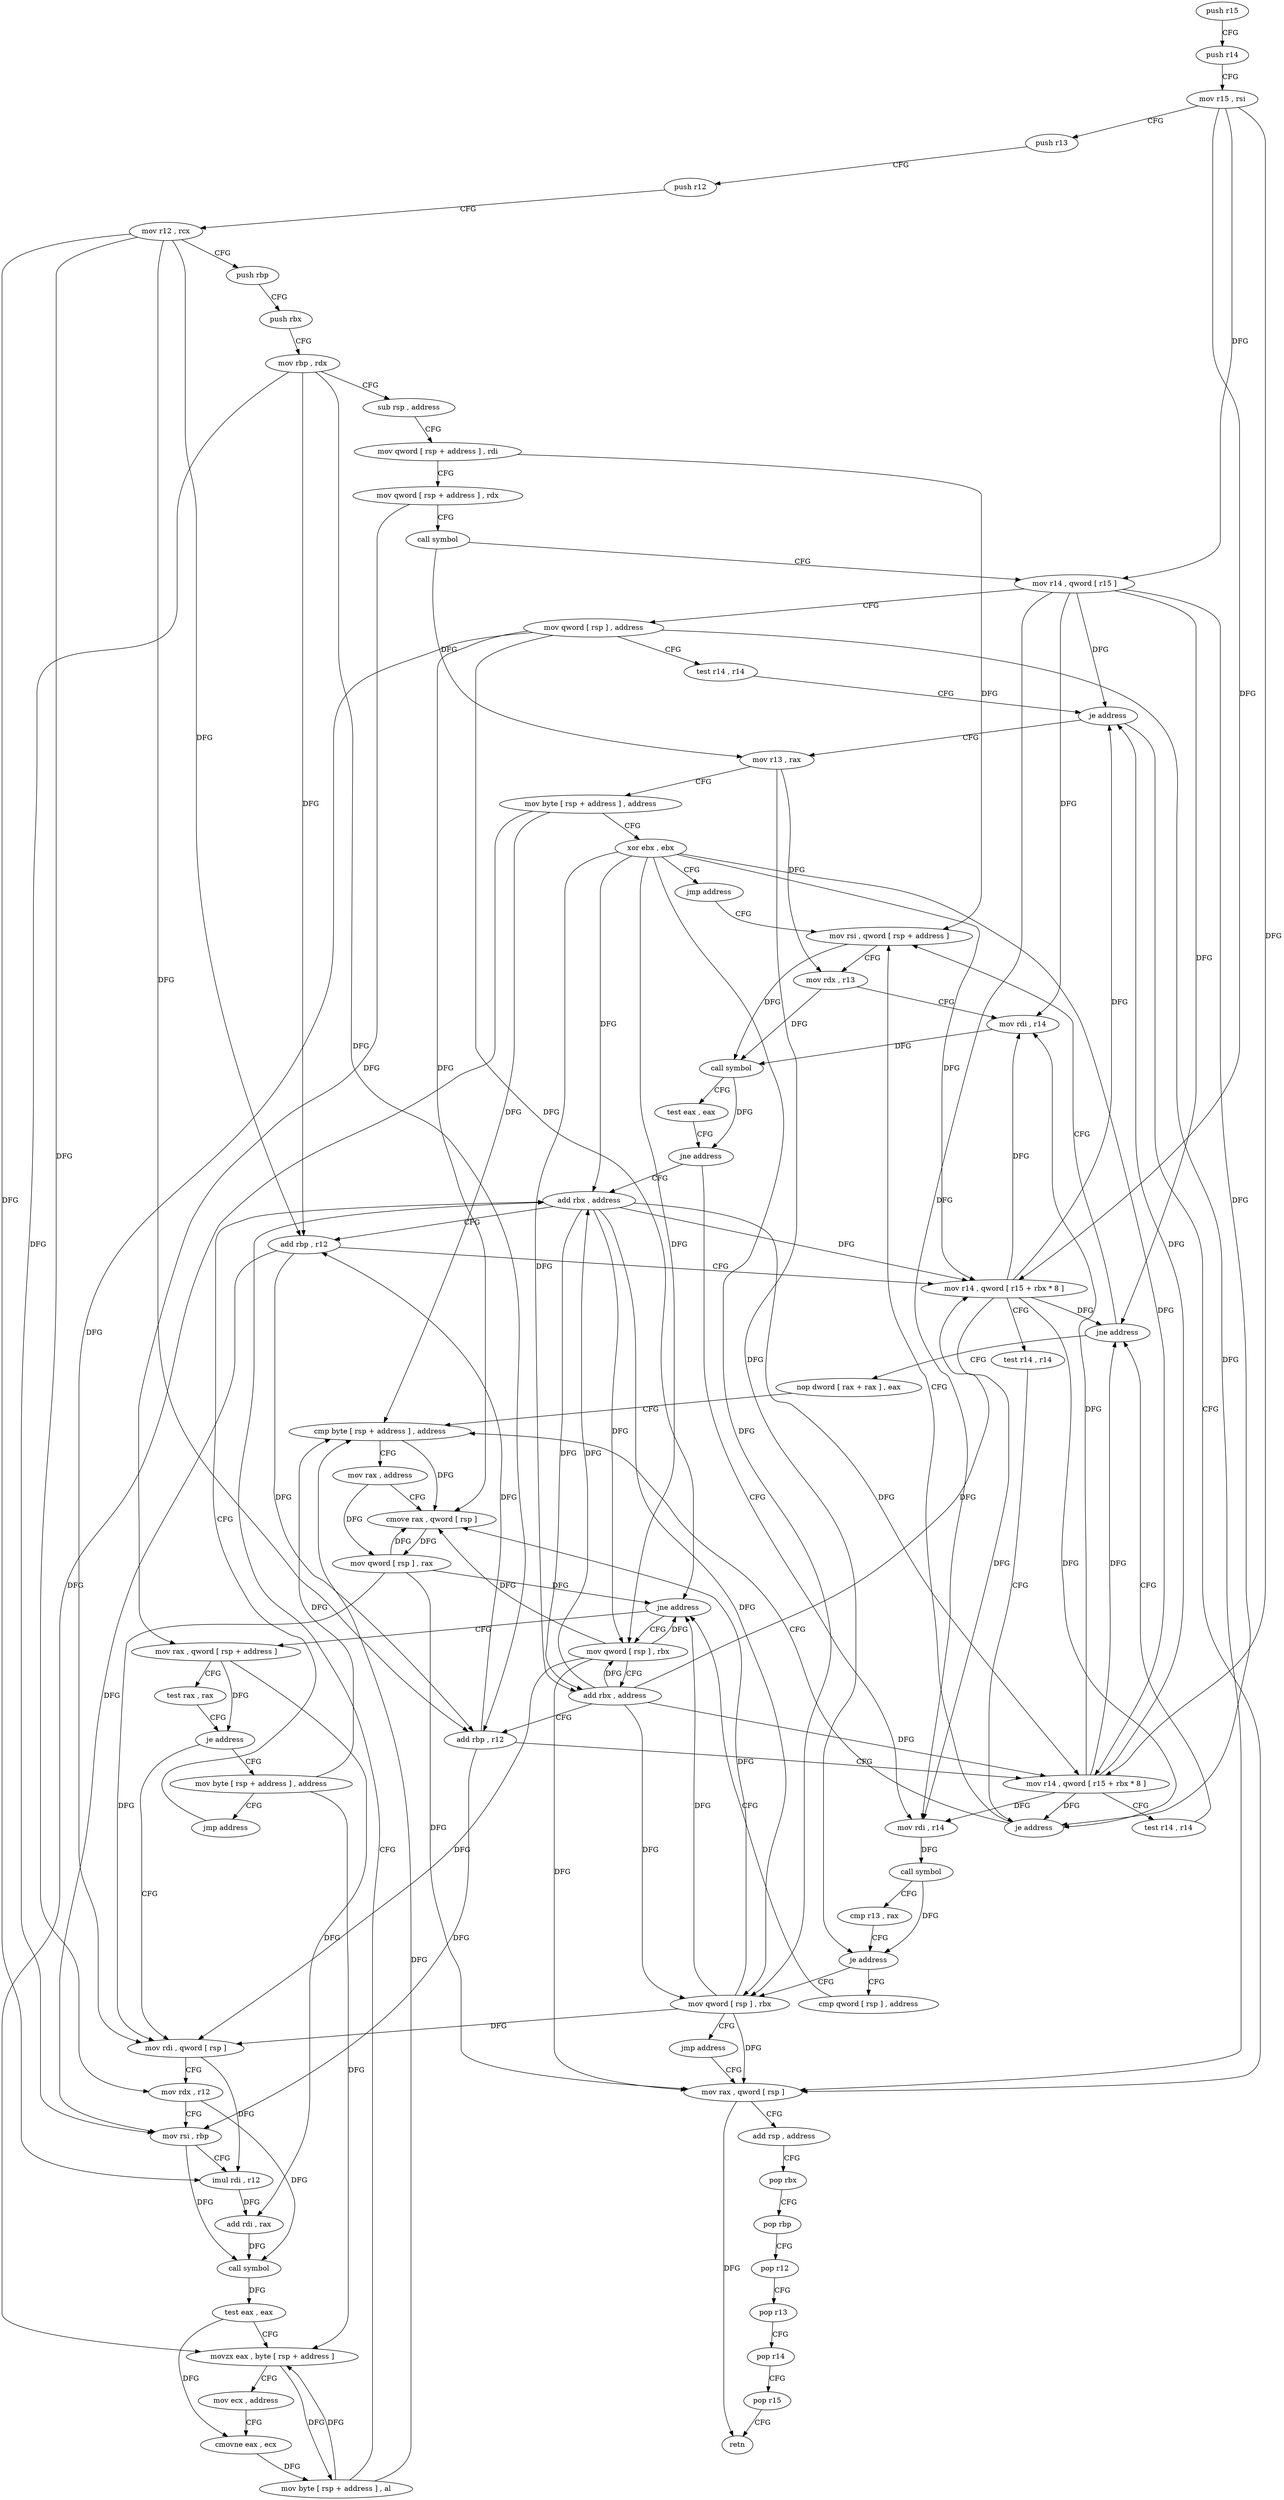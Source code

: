digraph "func" {
"4401520" [label = "push r15" ]
"4401522" [label = "push r14" ]
"4401524" [label = "mov r15 , rsi" ]
"4401527" [label = "push r13" ]
"4401529" [label = "push r12" ]
"4401531" [label = "mov r12 , rcx" ]
"4401534" [label = "push rbp" ]
"4401535" [label = "push rbx" ]
"4401536" [label = "mov rbp , rdx" ]
"4401539" [label = "sub rsp , address" ]
"4401543" [label = "mov qword [ rsp + address ] , rdi" ]
"4401548" [label = "mov qword [ rsp + address ] , rdx" ]
"4401553" [label = "call symbol" ]
"4401558" [label = "mov r14 , qword [ r15 ]" ]
"4401561" [label = "mov qword [ rsp ] , address" ]
"4401569" [label = "test r14 , r14" ]
"4401572" [label = "je address" ]
"4401757" [label = "mov rax , qword [ rsp ]" ]
"4401578" [label = "mov r13 , rax" ]
"4401761" [label = "add rsp , address" ]
"4401765" [label = "pop rbx" ]
"4401766" [label = "pop rbp" ]
"4401767" [label = "pop r12" ]
"4401769" [label = "pop r13" ]
"4401771" [label = "pop r14" ]
"4401773" [label = "pop r15" ]
"4401775" [label = "retn" ]
"4401581" [label = "mov byte [ rsp + address ] , address" ]
"4401586" [label = "xor ebx , ebx" ]
"4401588" [label = "jmp address" ]
"4401671" [label = "mov rsi , qword [ rsp + address ]" ]
"4401676" [label = "mov rdx , r13" ]
"4401679" [label = "mov rdi , r14" ]
"4401682" [label = "call symbol" ]
"4401687" [label = "test eax , eax" ]
"4401689" [label = "jne address" ]
"4401655" [label = "add rbx , address" ]
"4401691" [label = "mov rdi , r14" ]
"4401659" [label = "add rbp , r12" ]
"4401662" [label = "mov r14 , qword [ r15 + rbx * 8 ]" ]
"4401666" [label = "test r14 , r14" ]
"4401669" [label = "je address" ]
"4401736" [label = "cmp byte [ rsp + address ] , address" ]
"4401694" [label = "call symbol" ]
"4401699" [label = "cmp r13 , rax" ]
"4401702" [label = "je address" ]
"4401792" [label = "mov qword [ rsp ] , rbx" ]
"4401704" [label = "cmp qword [ rsp ] , address" ]
"4401741" [label = "mov rax , address" ]
"4401748" [label = "cmove rax , qword [ rsp ]" ]
"4401753" [label = "mov qword [ rsp ] , rax" ]
"4401796" [label = "jmp address" ]
"4401709" [label = "jne address" ]
"4401600" [label = "mov rax , qword [ rsp + address ]" ]
"4401711" [label = "mov qword [ rsp ] , rbx" ]
"4401605" [label = "test rax , rax" ]
"4401608" [label = "je address" ]
"4401776" [label = "mov byte [ rsp + address ] , address" ]
"4401614" [label = "mov rdi , qword [ rsp ]" ]
"4401715" [label = "add rbx , address" ]
"4401719" [label = "add rbp , r12" ]
"4401722" [label = "mov r14 , qword [ r15 + rbx * 8 ]" ]
"4401726" [label = "test r14 , r14" ]
"4401729" [label = "jne address" ]
"4401731" [label = "nop dword [ rax + rax ] , eax" ]
"4401781" [label = "jmp address" ]
"4401618" [label = "mov rdx , r12" ]
"4401621" [label = "mov rsi , rbp" ]
"4401624" [label = "imul rdi , r12" ]
"4401628" [label = "add rdi , rax" ]
"4401631" [label = "call symbol" ]
"4401636" [label = "test eax , eax" ]
"4401638" [label = "movzx eax , byte [ rsp + address ]" ]
"4401643" [label = "mov ecx , address" ]
"4401648" [label = "cmovne eax , ecx" ]
"4401651" [label = "mov byte [ rsp + address ] , al" ]
"4401520" -> "4401522" [ label = "CFG" ]
"4401522" -> "4401524" [ label = "CFG" ]
"4401524" -> "4401527" [ label = "CFG" ]
"4401524" -> "4401558" [ label = "DFG" ]
"4401524" -> "4401662" [ label = "DFG" ]
"4401524" -> "4401722" [ label = "DFG" ]
"4401527" -> "4401529" [ label = "CFG" ]
"4401529" -> "4401531" [ label = "CFG" ]
"4401531" -> "4401534" [ label = "CFG" ]
"4401531" -> "4401659" [ label = "DFG" ]
"4401531" -> "4401719" [ label = "DFG" ]
"4401531" -> "4401618" [ label = "DFG" ]
"4401531" -> "4401624" [ label = "DFG" ]
"4401534" -> "4401535" [ label = "CFG" ]
"4401535" -> "4401536" [ label = "CFG" ]
"4401536" -> "4401539" [ label = "CFG" ]
"4401536" -> "4401659" [ label = "DFG" ]
"4401536" -> "4401719" [ label = "DFG" ]
"4401536" -> "4401621" [ label = "DFG" ]
"4401539" -> "4401543" [ label = "CFG" ]
"4401543" -> "4401548" [ label = "CFG" ]
"4401543" -> "4401671" [ label = "DFG" ]
"4401548" -> "4401553" [ label = "CFG" ]
"4401548" -> "4401600" [ label = "DFG" ]
"4401553" -> "4401558" [ label = "CFG" ]
"4401553" -> "4401578" [ label = "DFG" ]
"4401558" -> "4401561" [ label = "CFG" ]
"4401558" -> "4401572" [ label = "DFG" ]
"4401558" -> "4401679" [ label = "DFG" ]
"4401558" -> "4401669" [ label = "DFG" ]
"4401558" -> "4401691" [ label = "DFG" ]
"4401558" -> "4401729" [ label = "DFG" ]
"4401561" -> "4401569" [ label = "CFG" ]
"4401561" -> "4401757" [ label = "DFG" ]
"4401561" -> "4401709" [ label = "DFG" ]
"4401561" -> "4401748" [ label = "DFG" ]
"4401561" -> "4401614" [ label = "DFG" ]
"4401569" -> "4401572" [ label = "CFG" ]
"4401572" -> "4401757" [ label = "CFG" ]
"4401572" -> "4401578" [ label = "CFG" ]
"4401757" -> "4401761" [ label = "CFG" ]
"4401757" -> "4401775" [ label = "DFG" ]
"4401578" -> "4401581" [ label = "CFG" ]
"4401578" -> "4401676" [ label = "DFG" ]
"4401578" -> "4401702" [ label = "DFG" ]
"4401761" -> "4401765" [ label = "CFG" ]
"4401765" -> "4401766" [ label = "CFG" ]
"4401766" -> "4401767" [ label = "CFG" ]
"4401767" -> "4401769" [ label = "CFG" ]
"4401769" -> "4401771" [ label = "CFG" ]
"4401771" -> "4401773" [ label = "CFG" ]
"4401773" -> "4401775" [ label = "CFG" ]
"4401581" -> "4401586" [ label = "CFG" ]
"4401581" -> "4401736" [ label = "DFG" ]
"4401581" -> "4401638" [ label = "DFG" ]
"4401586" -> "4401588" [ label = "CFG" ]
"4401586" -> "4401655" [ label = "DFG" ]
"4401586" -> "4401662" [ label = "DFG" ]
"4401586" -> "4401792" [ label = "DFG" ]
"4401586" -> "4401711" [ label = "DFG" ]
"4401586" -> "4401715" [ label = "DFG" ]
"4401586" -> "4401722" [ label = "DFG" ]
"4401588" -> "4401671" [ label = "CFG" ]
"4401671" -> "4401676" [ label = "CFG" ]
"4401671" -> "4401682" [ label = "DFG" ]
"4401676" -> "4401679" [ label = "CFG" ]
"4401676" -> "4401682" [ label = "DFG" ]
"4401679" -> "4401682" [ label = "DFG" ]
"4401682" -> "4401687" [ label = "CFG" ]
"4401682" -> "4401689" [ label = "DFG" ]
"4401687" -> "4401689" [ label = "CFG" ]
"4401689" -> "4401655" [ label = "CFG" ]
"4401689" -> "4401691" [ label = "CFG" ]
"4401655" -> "4401659" [ label = "CFG" ]
"4401655" -> "4401662" [ label = "DFG" ]
"4401655" -> "4401792" [ label = "DFG" ]
"4401655" -> "4401711" [ label = "DFG" ]
"4401655" -> "4401715" [ label = "DFG" ]
"4401655" -> "4401722" [ label = "DFG" ]
"4401691" -> "4401694" [ label = "DFG" ]
"4401659" -> "4401662" [ label = "CFG" ]
"4401659" -> "4401719" [ label = "DFG" ]
"4401659" -> "4401621" [ label = "DFG" ]
"4401662" -> "4401666" [ label = "CFG" ]
"4401662" -> "4401572" [ label = "DFG" ]
"4401662" -> "4401679" [ label = "DFG" ]
"4401662" -> "4401669" [ label = "DFG" ]
"4401662" -> "4401691" [ label = "DFG" ]
"4401662" -> "4401729" [ label = "DFG" ]
"4401666" -> "4401669" [ label = "CFG" ]
"4401669" -> "4401736" [ label = "CFG" ]
"4401669" -> "4401671" [ label = "CFG" ]
"4401736" -> "4401741" [ label = "CFG" ]
"4401736" -> "4401748" [ label = "DFG" ]
"4401694" -> "4401699" [ label = "CFG" ]
"4401694" -> "4401702" [ label = "DFG" ]
"4401699" -> "4401702" [ label = "CFG" ]
"4401702" -> "4401792" [ label = "CFG" ]
"4401702" -> "4401704" [ label = "CFG" ]
"4401792" -> "4401796" [ label = "CFG" ]
"4401792" -> "4401757" [ label = "DFG" ]
"4401792" -> "4401709" [ label = "DFG" ]
"4401792" -> "4401748" [ label = "DFG" ]
"4401792" -> "4401614" [ label = "DFG" ]
"4401704" -> "4401709" [ label = "CFG" ]
"4401741" -> "4401748" [ label = "CFG" ]
"4401741" -> "4401753" [ label = "DFG" ]
"4401748" -> "4401753" [ label = "DFG" ]
"4401753" -> "4401757" [ label = "DFG" ]
"4401753" -> "4401709" [ label = "DFG" ]
"4401753" -> "4401748" [ label = "DFG" ]
"4401753" -> "4401614" [ label = "DFG" ]
"4401796" -> "4401757" [ label = "CFG" ]
"4401709" -> "4401600" [ label = "CFG" ]
"4401709" -> "4401711" [ label = "CFG" ]
"4401600" -> "4401605" [ label = "CFG" ]
"4401600" -> "4401608" [ label = "DFG" ]
"4401600" -> "4401628" [ label = "DFG" ]
"4401711" -> "4401715" [ label = "CFG" ]
"4401711" -> "4401757" [ label = "DFG" ]
"4401711" -> "4401709" [ label = "DFG" ]
"4401711" -> "4401748" [ label = "DFG" ]
"4401711" -> "4401614" [ label = "DFG" ]
"4401605" -> "4401608" [ label = "CFG" ]
"4401608" -> "4401776" [ label = "CFG" ]
"4401608" -> "4401614" [ label = "CFG" ]
"4401776" -> "4401781" [ label = "CFG" ]
"4401776" -> "4401736" [ label = "DFG" ]
"4401776" -> "4401638" [ label = "DFG" ]
"4401614" -> "4401618" [ label = "CFG" ]
"4401614" -> "4401624" [ label = "DFG" ]
"4401715" -> "4401719" [ label = "CFG" ]
"4401715" -> "4401655" [ label = "DFG" ]
"4401715" -> "4401662" [ label = "DFG" ]
"4401715" -> "4401792" [ label = "DFG" ]
"4401715" -> "4401711" [ label = "DFG" ]
"4401715" -> "4401722" [ label = "DFG" ]
"4401719" -> "4401722" [ label = "CFG" ]
"4401719" -> "4401659" [ label = "DFG" ]
"4401719" -> "4401621" [ label = "DFG" ]
"4401722" -> "4401726" [ label = "CFG" ]
"4401722" -> "4401572" [ label = "DFG" ]
"4401722" -> "4401679" [ label = "DFG" ]
"4401722" -> "4401669" [ label = "DFG" ]
"4401722" -> "4401691" [ label = "DFG" ]
"4401722" -> "4401729" [ label = "DFG" ]
"4401726" -> "4401729" [ label = "CFG" ]
"4401729" -> "4401671" [ label = "CFG" ]
"4401729" -> "4401731" [ label = "CFG" ]
"4401731" -> "4401736" [ label = "CFG" ]
"4401781" -> "4401655" [ label = "CFG" ]
"4401618" -> "4401621" [ label = "CFG" ]
"4401618" -> "4401631" [ label = "DFG" ]
"4401621" -> "4401624" [ label = "CFG" ]
"4401621" -> "4401631" [ label = "DFG" ]
"4401624" -> "4401628" [ label = "DFG" ]
"4401628" -> "4401631" [ label = "DFG" ]
"4401631" -> "4401636" [ label = "DFG" ]
"4401636" -> "4401638" [ label = "CFG" ]
"4401636" -> "4401648" [ label = "DFG" ]
"4401638" -> "4401643" [ label = "CFG" ]
"4401638" -> "4401651" [ label = "DFG" ]
"4401643" -> "4401648" [ label = "CFG" ]
"4401648" -> "4401651" [ label = "DFG" ]
"4401651" -> "4401655" [ label = "CFG" ]
"4401651" -> "4401736" [ label = "DFG" ]
"4401651" -> "4401638" [ label = "DFG" ]
}
